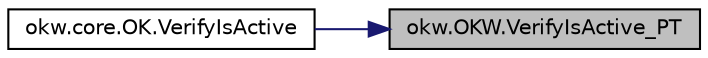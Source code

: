 digraph "okw.OKW.VerifyIsActive_PT"
{
 // INTERACTIVE_SVG=YES
 // LATEX_PDF_SIZE
  edge [fontname="Helvetica",fontsize="10",labelfontname="Helvetica",labelfontsize="10"];
  node [fontname="Helvetica",fontsize="10",shape=record];
  rankdir="RL";
  Node1 [label="okw.OKW.VerifyIsActive_PT",height=0.2,width=0.4,color="black", fillcolor="grey75", style="filled", fontcolor="black",tooltip="Polling Time in [ms] für das Schlüsselwort VerifyIsActive."];
  Node1 -> Node2 [dir="back",color="midnightblue",fontsize="10",style="solid",fontname="Helvetica"];
  Node2 [label="okw.core.OK.VerifyIsActive",height=0.2,width=0.4,color="black", fillcolor="white", style="filled",URL="$classokw_1_1core_1_1_o_k.html#a071aec5319238e209cfc6f1434ea13e8",tooltip="copydoc IOKW_State::VerifyHasFocus(String,String)"];
}
